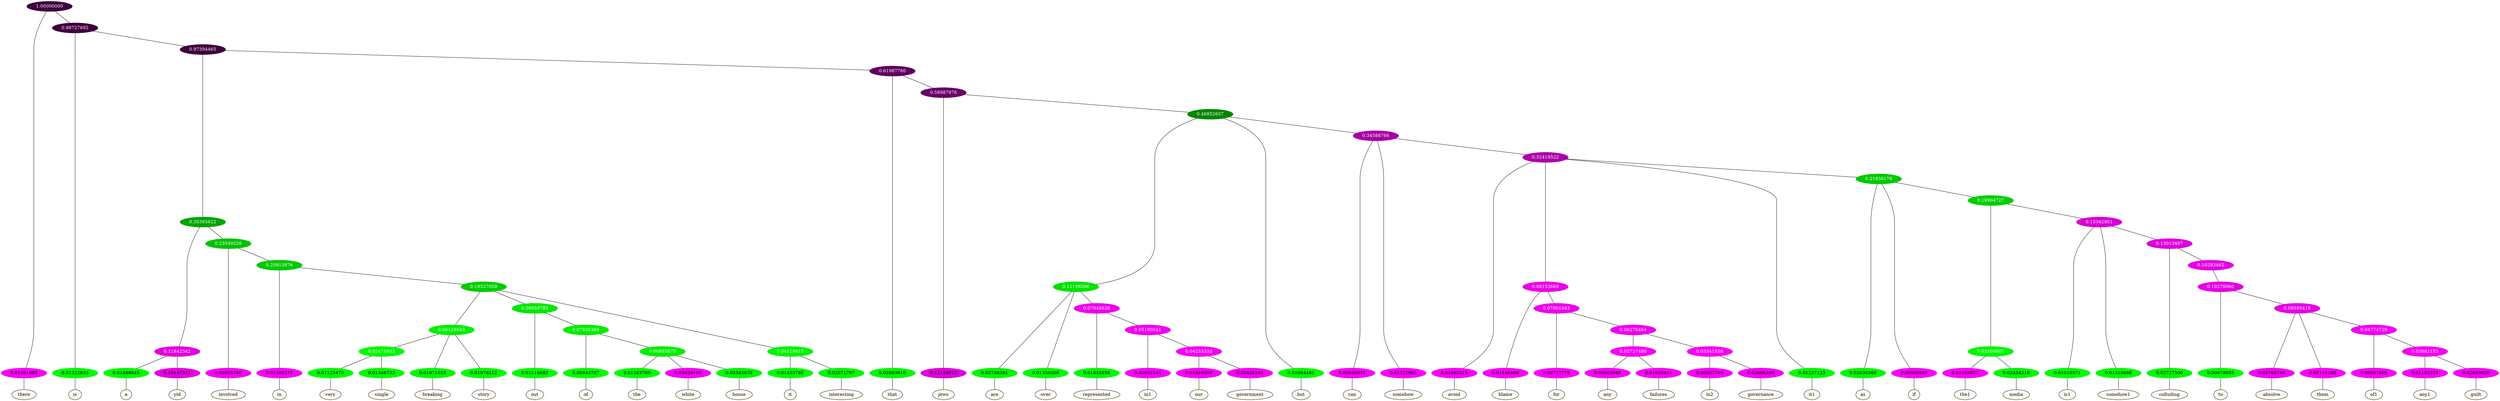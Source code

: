 graph {
	node [format=png height=0.15 nodesep=0.001 ordering=out overlap=prism overlap_scaling=0.01 ranksep=0.001 ratio=0.2 style=filled width=0.15]
	{
		rank=same
		a_w_1 [label=there color=black fillcolor=floralwhite style="filled,solid"]
		a_w_3 [label=is color=black fillcolor=floralwhite style="filled,solid"]
		a_w_11 [label=a color=black fillcolor=floralwhite style="filled,solid"]
		a_w_12 [label=yid color=black fillcolor=floralwhite style="filled,solid"]
		a_w_13 [label=involved color=black fillcolor=floralwhite style="filled,solid"]
		a_w_17 [label=in color=black fillcolor=floralwhite style="filled,solid"]
		a_w_44 [label=very color=black fillcolor=floralwhite style="filled,solid"]
		a_w_45 [label=single color=black fillcolor=floralwhite style="filled,solid"]
		a_w_32 [label=breaking color=black fillcolor=floralwhite style="filled,solid"]
		a_w_33 [label=story color=black fillcolor=floralwhite style="filled,solid"]
		a_w_34 [label=out color=black fillcolor=floralwhite style="filled,solid"]
		a_w_46 [label=of color=black fillcolor=floralwhite style="filled,solid"]
		a_w_55 [label=the color=black fillcolor=floralwhite style="filled,solid"]
		a_w_56 [label=white color=black fillcolor=floralwhite style="filled,solid"]
		a_w_57 [label=house color=black fillcolor=floralwhite style="filled,solid"]
		a_w_36 [label=it color=black fillcolor=floralwhite style="filled,solid"]
		a_w_37 [label=interesting color=black fillcolor=floralwhite style="filled,solid"]
		a_w_9 [label=that color=black fillcolor=floralwhite style="filled,solid"]
		a_w_15 [label=jews color=black fillcolor=floralwhite style="filled,solid"]
		a_w_25 [label=are color=black fillcolor=floralwhite style="filled,solid"]
		a_w_26 [label=over color=black fillcolor=floralwhite style="filled,solid"]
		a_w_38 [label=represented color=black fillcolor=floralwhite style="filled,solid"]
		a_w_48 [label=in1 color=black fillcolor=floralwhite style="filled,solid"]
		a_w_58 [label=our color=black fillcolor=floralwhite style="filled,solid"]
		a_w_59 [label=government color=black fillcolor=floralwhite style="filled,solid"]
		a_w_20 [label=but color=black fillcolor=floralwhite style="filled,solid"]
		a_w_28 [label=can color=black fillcolor=floralwhite style="filled,solid"]
		a_w_29 [label=somehow color=black fillcolor=floralwhite style="filled,solid"]
		a_w_40 [label=avoid color=black fillcolor=floralwhite style="filled,solid"]
		a_w_50 [label=blame color=black fillcolor=floralwhite style="filled,solid"]
		a_w_60 [label=for color=black fillcolor=floralwhite style="filled,solid"]
		a_w_71 [label=any color=black fillcolor=floralwhite style="filled,solid"]
		a_w_72 [label=failures color=black fillcolor=floralwhite style="filled,solid"]
		a_w_73 [label=in2 color=black fillcolor=floralwhite style="filled,solid"]
		a_w_74 [label=governance color=black fillcolor=floralwhite style="filled,solid"]
		a_w_42 [label=it1 color=black fillcolor=floralwhite style="filled,solid"]
		a_w_52 [label=as color=black fillcolor=floralwhite style="filled,solid"]
		a_w_53 [label=if color=black fillcolor=floralwhite style="filled,solid"]
		a_w_66 [label=the1 color=black fillcolor=floralwhite style="filled,solid"]
		a_w_67 [label=media color=black fillcolor=floralwhite style="filled,solid"]
		a_w_68 [label=is1 color=black fillcolor=floralwhite style="filled,solid"]
		a_w_69 [label=somehow1 color=black fillcolor=floralwhite style="filled,solid"]
		a_w_75 [label=colluding color=black fillcolor=floralwhite style="filled,solid"]
		a_w_78 [label=to color=black fillcolor=floralwhite style="filled,solid"]
		a_w_80 [label=absolve color=black fillcolor=floralwhite style="filled,solid"]
		a_w_81 [label=them color=black fillcolor=floralwhite style="filled,solid"]
		a_w_83 [label=of1 color=black fillcolor=floralwhite style="filled,solid"]
		a_w_85 [label=any1 color=black fillcolor=floralwhite style="filled,solid"]
		a_w_86 [label=guilt color=black fillcolor=floralwhite style="filled,solid"]
	}
	a_n_1 -- a_w_1
	a_n_3 -- a_w_3
	a_n_11 -- a_w_11
	a_n_12 -- a_w_12
	a_n_13 -- a_w_13
	a_n_17 -- a_w_17
	a_n_44 -- a_w_44
	a_n_45 -- a_w_45
	a_n_32 -- a_w_32
	a_n_33 -- a_w_33
	a_n_34 -- a_w_34
	a_n_46 -- a_w_46
	a_n_55 -- a_w_55
	a_n_56 -- a_w_56
	a_n_57 -- a_w_57
	a_n_36 -- a_w_36
	a_n_37 -- a_w_37
	a_n_9 -- a_w_9
	a_n_15 -- a_w_15
	a_n_25 -- a_w_25
	a_n_26 -- a_w_26
	a_n_38 -- a_w_38
	a_n_48 -- a_w_48
	a_n_58 -- a_w_58
	a_n_59 -- a_w_59
	a_n_20 -- a_w_20
	a_n_28 -- a_w_28
	a_n_29 -- a_w_29
	a_n_40 -- a_w_40
	a_n_50 -- a_w_50
	a_n_60 -- a_w_60
	a_n_71 -- a_w_71
	a_n_72 -- a_w_72
	a_n_73 -- a_w_73
	a_n_74 -- a_w_74
	a_n_42 -- a_w_42
	a_n_52 -- a_w_52
	a_n_53 -- a_w_53
	a_n_66 -- a_w_66
	a_n_67 -- a_w_67
	a_n_68 -- a_w_68
	a_n_69 -- a_w_69
	a_n_75 -- a_w_75
	a_n_78 -- a_w_78
	a_n_80 -- a_w_80
	a_n_81 -- a_w_81
	a_n_83 -- a_w_83
	a_n_85 -- a_w_85
	a_n_86 -- a_w_86
	{
		rank=same
		a_n_1 [label=0.01261893 color="0.835 1.000 0.987" fontcolor=black]
		a_n_3 [label=0.01322833 color="0.334 1.000 0.987" fontcolor=black]
		a_n_11 [label=0.01688045 color="0.334 1.000 0.983" fontcolor=black]
		a_n_12 [label=0.10147511 color="0.835 1.000 0.899" fontcolor=black]
		a_n_13 [label=0.02625760 color="0.835 1.000 0.974" fontcolor=black]
		a_n_17 [label=0.01380274 color="0.835 1.000 0.986" fontcolor=black]
		a_n_44 [label=0.01125470 color="0.334 1.000 0.989" fontcolor=black]
		a_n_45 [label=0.01346722 color="0.334 1.000 0.987" fontcolor=black]
		a_n_32 [label=0.01971025 color="0.334 1.000 0.980" fontcolor=black]
		a_n_33 [label=0.01976212 color="0.334 1.000 0.980" fontcolor=black]
		a_n_34 [label=0.01116683 color="0.334 1.000 0.989" fontcolor=black]
		a_n_46 [label=0.00943707 color="0.334 1.000 0.991" fontcolor=black]
		a_n_55 [label=0.01263789 color="0.334 1.000 0.987" fontcolor=black]
		a_n_56 [label=0.03029195 color="0.835 1.000 0.970" fontcolor=black]
		a_n_57 [label=0.02585670 color="0.334 1.000 0.974" fontcolor=black]
		a_n_36 [label=0.01453785 color="0.334 1.000 0.985" fontcolor=black]
		a_n_37 [label=0.02671797 color="0.334 1.000 0.973" fontcolor=black]
		a_n_9 [label=0.02983910 color="0.334 1.000 0.970" fontcolor=black]
		a_n_15 [label=0.12116012 color="0.835 1.000 0.879" fontcolor=black]
		a_n_25 [label=0.02798391 color="0.334 1.000 0.972" fontcolor=black]
		a_n_26 [label=0.01350309 color="0.334 1.000 0.986" fontcolor=black]
		a_n_38 [label=0.01855856 color="0.334 1.000 0.981" fontcolor=black]
		a_n_48 [label=0.00932144 color="0.835 1.000 0.991" fontcolor=black]
		a_n_58 [label=0.01819208 color="0.835 1.000 0.982" fontcolor=black]
		a_n_59 [label=0.02428191 color="0.835 1.000 0.976" fontcolor=black]
		a_n_20 [label=0.01064481 color="0.334 1.000 0.989" fontcolor=black]
		a_n_28 [label=0.00846031 color="0.835 1.000 0.992" fontcolor=black]
		a_n_29 [label=0.01322965 color="0.835 1.000 0.987" fontcolor=black]
		a_n_40 [label=0.01092519 color="0.835 1.000 0.989" fontcolor=black]
		a_n_50 [label=0.01146486 color="0.835 1.000 0.989" fontcolor=black]
		a_n_60 [label=0.00717778 color="0.835 1.000 0.993" fontcolor=black]
		a_n_71 [label=0.00903988 color="0.835 1.000 0.991" fontcolor=black]
		a_n_72 [label=0.01820414 color="0.835 1.000 0.982" fontcolor=black]
		a_n_73 [label=0.00927740 color="0.835 1.000 0.991" fontcolor=black]
		a_n_74 [label=0.02606340 color="0.835 1.000 0.974" fontcolor=black]
		a_n_42 [label=0.01237123 color="0.334 1.000 0.988" fontcolor=black]
		a_n_52 [label=0.02030566 color="0.334 1.000 0.980" fontcolor=black]
		a_n_53 [label=0.00998589 color="0.835 1.000 0.990" fontcolor=black]
		a_n_66 [label=0.01102827 color="0.835 1.000 0.989" fontcolor=black]
		a_n_67 [label=0.02454218 color="0.334 1.000 0.975" fontcolor=black]
		a_n_68 [label=0.01018571 color="0.334 1.000 0.990" fontcolor=black]
		a_n_69 [label=0.01310866 color="0.334 1.000 0.987" fontcolor=black]
		a_n_75 [label=0.02727500 color="0.334 1.000 0.973" fontcolor=black]
		a_n_78 [label=0.00679055 color="0.334 1.000 0.993" fontcolor=black]
		a_n_80 [label=0.03700746 color="0.835 1.000 0.963" fontcolor=black]
		a_n_81 [label=0.01115160 color="0.835 1.000 0.989" fontcolor=black]
		a_n_83 [label=0.00887808 color="0.835 1.000 0.991" fontcolor=black]
		a_n_85 [label=0.01182524 color="0.835 1.000 0.988" fontcolor=black]
		a_n_86 [label=0.02693626 color="0.835 1.000 0.973" fontcolor=black]
	}
	a_n_0 [label=1.00000000 color="0.835 1.000 0.250" fontcolor=grey99]
	a_n_0 -- a_n_1
	a_n_2 [label=0.98727692 color="0.835 1.000 0.250" fontcolor=grey99]
	a_n_0 -- a_n_2
	a_n_2 -- a_n_3
	a_n_4 [label=0.97394465 color="0.835 1.000 0.250" fontcolor=grey99]
	a_n_2 -- a_n_4
	a_n_5 [label=0.35395622 color="0.334 1.000 0.646" fontcolor=grey99]
	a_n_4 -- a_n_5
	a_n_6 [label=0.61987760 color="0.835 1.000 0.380" fontcolor=grey99]
	a_n_4 -- a_n_6
	a_n_7 [label=0.11842342 color="0.835 1.000 0.882" fontcolor=grey99]
	a_n_5 -- a_n_7
	a_n_8 [label=0.23549326 color="0.334 1.000 0.765" fontcolor=grey99]
	a_n_5 -- a_n_8
	a_n_6 -- a_n_9
	a_n_10 [label=0.58987976 color="0.835 1.000 0.410" fontcolor=grey99]
	a_n_6 -- a_n_10
	a_n_7 -- a_n_11
	a_n_7 -- a_n_12
	a_n_8 -- a_n_13
	a_n_14 [label=0.20915876 color="0.334 1.000 0.791" fontcolor=grey99]
	a_n_8 -- a_n_14
	a_n_10 -- a_n_15
	a_n_16 [label=0.46852657 color="0.334 1.000 0.531" fontcolor=grey99]
	a_n_10 -- a_n_16
	a_n_14 -- a_n_17
	a_n_18 [label=0.19527059 color="0.334 1.000 0.805" fontcolor=grey99]
	a_n_14 -- a_n_18
	a_n_19 [label=0.11198566 color="0.334 1.000 0.888" fontcolor=grey99]
	a_n_16 -- a_n_19
	a_n_16 -- a_n_20
	a_n_21 [label=0.34588766 color="0.835 1.000 0.654" fontcolor=grey99]
	a_n_16 -- a_n_21
	a_n_22 [label=0.06428043 color="0.334 1.000 0.936" fontcolor=grey99]
	a_n_18 -- a_n_22
	a_n_23 [label=0.08959785 color="0.334 1.000 0.910" fontcolor=grey99]
	a_n_18 -- a_n_23
	a_n_24 [label=0.04129915 color="0.334 1.000 0.959" fontcolor=grey99]
	a_n_18 -- a_n_24
	a_n_19 -- a_n_25
	a_n_19 -- a_n_26
	a_n_27 [label=0.07048626 color="0.835 1.000 0.930" fontcolor=grey99]
	a_n_19 -- a_n_27
	a_n_21 -- a_n_28
	a_n_21 -- a_n_29
	a_n_30 [label=0.32419522 color="0.835 1.000 0.676" fontcolor=grey99]
	a_n_21 -- a_n_30
	a_n_31 [label=0.02475933 color="0.334 1.000 0.975" fontcolor=grey99]
	a_n_22 -- a_n_31
	a_n_22 -- a_n_32
	a_n_22 -- a_n_33
	a_n_23 -- a_n_34
	a_n_35 [label=0.07836369 color="0.334 1.000 0.922" fontcolor=grey99]
	a_n_23 -- a_n_35
	a_n_24 -- a_n_36
	a_n_24 -- a_n_37
	a_n_27 -- a_n_38
	a_n_39 [label=0.05190541 color="0.835 1.000 0.948" fontcolor=grey99]
	a_n_27 -- a_n_39
	a_n_30 -- a_n_40
	a_n_41 [label=0.08153669 color="0.835 1.000 0.918" fontcolor=grey99]
	a_n_30 -- a_n_41
	a_n_30 -- a_n_42
	a_n_43 [label=0.21936178 color="0.334 1.000 0.781" fontcolor=grey99]
	a_n_30 -- a_n_43
	a_n_31 -- a_n_44
	a_n_31 -- a_n_45
	a_n_35 -- a_n_46
	a_n_47 [label=0.06885879 color="0.334 1.000 0.931" fontcolor=grey99]
	a_n_35 -- a_n_47
	a_n_39 -- a_n_48
	a_n_49 [label=0.04253333 color="0.835 1.000 0.957" fontcolor=grey99]
	a_n_39 -- a_n_49
	a_n_41 -- a_n_50
	a_n_51 [label=0.07001043 color="0.835 1.000 0.930" fontcolor=grey99]
	a_n_41 -- a_n_51
	a_n_43 -- a_n_52
	a_n_43 -- a_n_53
	a_n_54 [label=0.18904727 color="0.334 1.000 0.811" fontcolor=grey99]
	a_n_43 -- a_n_54
	a_n_47 -- a_n_55
	a_n_47 -- a_n_56
	a_n_47 -- a_n_57
	a_n_49 -- a_n_58
	a_n_49 -- a_n_59
	a_n_51 -- a_n_60
	a_n_61 [label=0.06276464 color="0.835 1.000 0.937" fontcolor=grey99]
	a_n_51 -- a_n_61
	a_n_62 [label=0.03560605 color="0.334 1.000 0.964" fontcolor=grey99]
	a_n_54 -- a_n_62
	a_n_63 [label=0.15342951 color="0.835 1.000 0.847" fontcolor=grey99]
	a_n_54 -- a_n_63
	a_n_64 [label=0.02727480 color="0.835 1.000 0.973" fontcolor=grey99]
	a_n_61 -- a_n_64
	a_n_65 [label=0.03541558 color="0.835 1.000 0.965" fontcolor=grey99]
	a_n_61 -- a_n_65
	a_n_62 -- a_n_66
	a_n_62 -- a_n_67
	a_n_63 -- a_n_68
	a_n_63 -- a_n_69
	a_n_70 [label=0.13013407 color="0.835 1.000 0.870" fontcolor=grey99]
	a_n_63 -- a_n_70
	a_n_64 -- a_n_71
	a_n_64 -- a_n_72
	a_n_65 -- a_n_73
	a_n_65 -- a_n_74
	a_n_70 -- a_n_75
	a_n_76 [label=0.10283462 color="0.835 1.000 0.897" fontcolor=grey99]
	a_n_70 -- a_n_76
	a_n_77 [label=0.10278966 color="0.835 1.000 0.897" fontcolor=grey99]
	a_n_76 -- a_n_77
	a_n_77 -- a_n_78
	a_n_79 [label=0.09595415 color="0.835 1.000 0.904" fontcolor=grey99]
	a_n_77 -- a_n_79
	a_n_79 -- a_n_80
	a_n_79 -- a_n_81
	a_n_82 [label=0.04774728 color="0.835 1.000 0.952" fontcolor=grey99]
	a_n_79 -- a_n_82
	a_n_82 -- a_n_83
	a_n_84 [label=0.03881153 color="0.835 1.000 0.961" fontcolor=grey99]
	a_n_82 -- a_n_84
	a_n_84 -- a_n_85
	a_n_84 -- a_n_86
}
